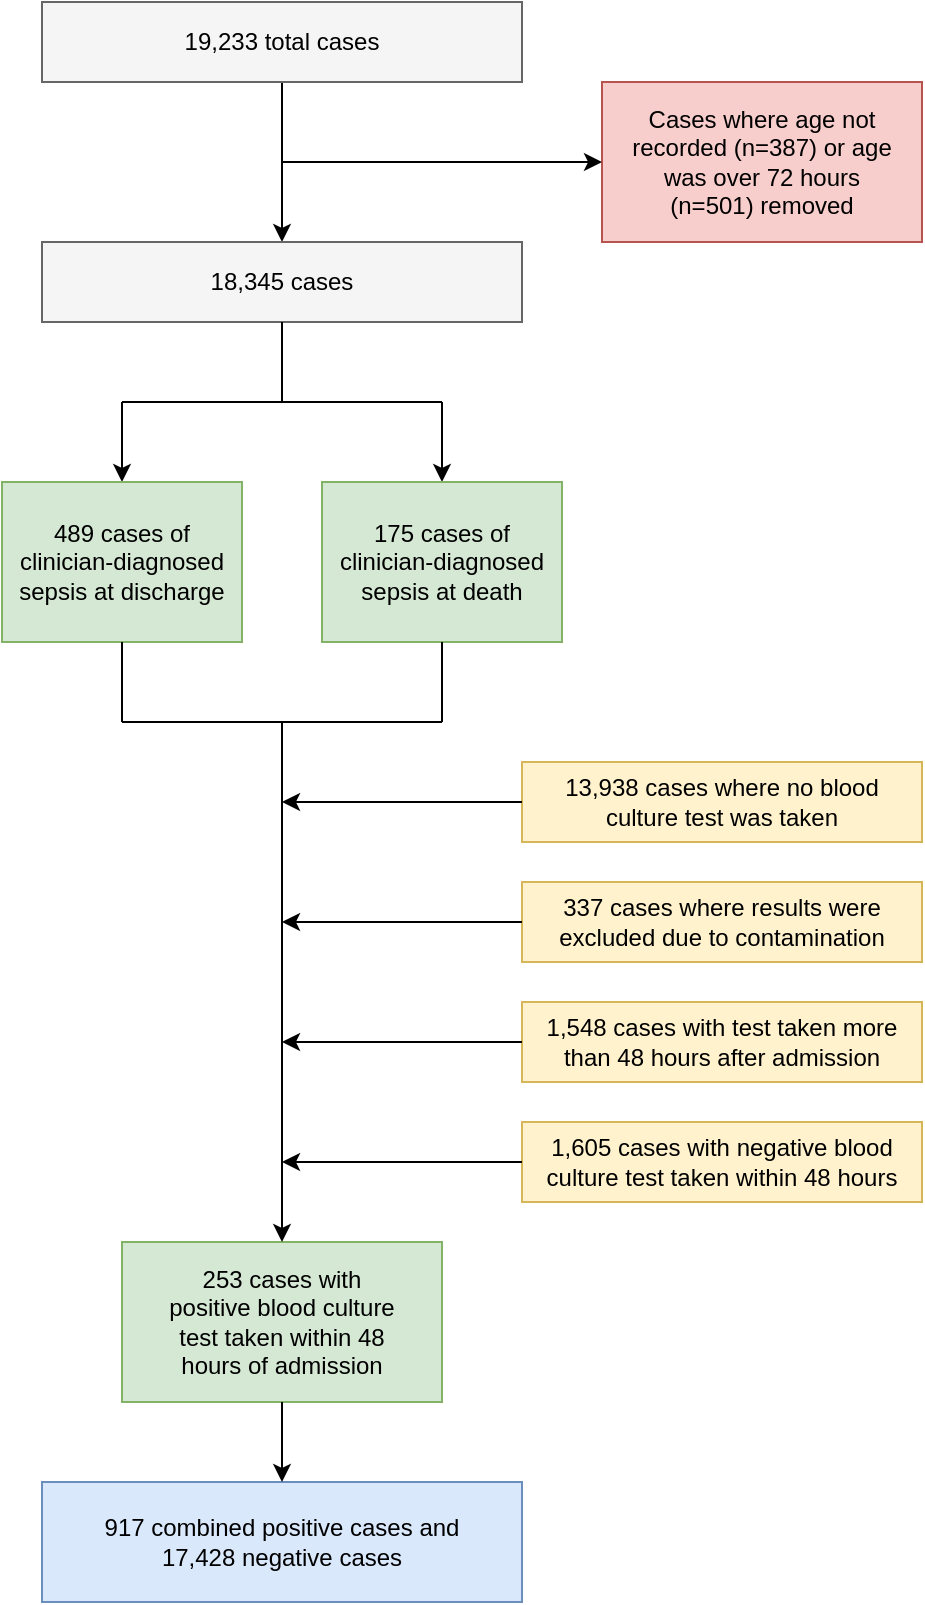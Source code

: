 <mxfile version="17.2.4" type="device"><diagram id="HDjAzGlvX64Gyf_cOViv" name="Page-1"><mxGraphModel dx="1106" dy="836" grid="1" gridSize="10" guides="1" tooltips="1" connect="1" arrows="1" fold="1" page="1" pageScale="1" pageWidth="827" pageHeight="1169" math="0" shadow="0"><root><mxCell id="0"/><mxCell id="1" parent="0"/><mxCell id="tHyEM9FsAU-EX_OosPq9-31" value="" style="rounded=0;whiteSpace=wrap;html=1;fillColor=#d5e8d4;strokeColor=#82b366;" vertex="1" parent="1"><mxGeometry x="120" y="700" width="160" height="80" as="geometry"/></mxCell><mxCell id="tHyEM9FsAU-EX_OosPq9-33" value="253 cases with positive blood culture test taken within 48 hours of admission" style="text;html=1;strokeColor=none;fillColor=none;align=center;verticalAlign=middle;whiteSpace=wrap;rounded=0;" vertex="1" parent="1"><mxGeometry x="140" y="700" width="120" height="80" as="geometry"/></mxCell><mxCell id="tHyEM9FsAU-EX_OosPq9-8" value="" style="edgeStyle=orthogonalEdgeStyle;rounded=0;orthogonalLoop=1;jettySize=auto;html=1;" edge="1" parent="1" source="tHyEM9FsAU-EX_OosPq9-1" target="tHyEM9FsAU-EX_OosPq9-6"><mxGeometry relative="1" as="geometry"/></mxCell><mxCell id="tHyEM9FsAU-EX_OosPq9-1" value="" style="rounded=0;whiteSpace=wrap;html=1;fillColor=#f5f5f5;fontColor=#333333;strokeColor=#666666;" vertex="1" parent="1"><mxGeometry x="80" y="80" width="240" height="40" as="geometry"/></mxCell><mxCell id="tHyEM9FsAU-EX_OosPq9-2" value="19,233 total cases" style="text;html=1;strokeColor=none;fillColor=none;align=center;verticalAlign=middle;whiteSpace=wrap;rounded=0;" vertex="1" parent="1"><mxGeometry x="140" y="85" width="120" height="30" as="geometry"/></mxCell><mxCell id="tHyEM9FsAU-EX_OosPq9-6" value="" style="rounded=0;whiteSpace=wrap;html=1;fillColor=#f5f5f5;fontColor=#333333;strokeColor=#666666;" vertex="1" parent="1"><mxGeometry x="80" y="200" width="240" height="40" as="geometry"/></mxCell><mxCell id="tHyEM9FsAU-EX_OosPq9-11" value="18,345 cases" style="text;html=1;strokeColor=none;fillColor=none;align=center;verticalAlign=middle;whiteSpace=wrap;rounded=0;" vertex="1" parent="1"><mxGeometry x="140" y="205" width="120" height="30" as="geometry"/></mxCell><mxCell id="tHyEM9FsAU-EX_OosPq9-12" value="" style="rounded=0;whiteSpace=wrap;html=1;fillColor=#f8cecc;strokeColor=#b85450;" vertex="1" parent="1"><mxGeometry x="360" y="120" width="160" height="80" as="geometry"/></mxCell><mxCell id="tHyEM9FsAU-EX_OosPq9-13" value="Cases where age not recorded (n=387) or age was over 72 hours (n=501) removed" style="text;html=1;strokeColor=none;fillColor=none;align=center;verticalAlign=middle;whiteSpace=wrap;rounded=0;" vertex="1" parent="1"><mxGeometry x="370" y="120" width="140" height="80" as="geometry"/></mxCell><mxCell id="tHyEM9FsAU-EX_OosPq9-14" value="" style="endArrow=classic;html=1;rounded=0;entryX=0;entryY=0.5;entryDx=0;entryDy=0;" edge="1" parent="1" target="tHyEM9FsAU-EX_OosPq9-12"><mxGeometry width="50" height="50" relative="1" as="geometry"><mxPoint x="200" y="160" as="sourcePoint"/><mxPoint x="200" y="160" as="targetPoint"/></mxGeometry></mxCell><mxCell id="tHyEM9FsAU-EX_OosPq9-16" value="" style="endArrow=none;html=1;rounded=0;exitX=0.5;exitY=1;exitDx=0;exitDy=0;" edge="1" parent="1" source="tHyEM9FsAU-EX_OosPq9-6"><mxGeometry width="50" height="50" relative="1" as="geometry"><mxPoint x="390" y="420" as="sourcePoint"/><mxPoint x="200" y="280" as="targetPoint"/></mxGeometry></mxCell><mxCell id="tHyEM9FsAU-EX_OosPq9-17" value="" style="endArrow=none;html=1;rounded=0;" edge="1" parent="1"><mxGeometry width="50" height="50" relative="1" as="geometry"><mxPoint x="120" y="280" as="sourcePoint"/><mxPoint x="280" y="280" as="targetPoint"/></mxGeometry></mxCell><mxCell id="tHyEM9FsAU-EX_OosPq9-18" value="" style="endArrow=classic;html=1;rounded=0;" edge="1" parent="1"><mxGeometry width="50" height="50" relative="1" as="geometry"><mxPoint x="120" y="280" as="sourcePoint"/><mxPoint x="120" y="320" as="targetPoint"/></mxGeometry></mxCell><mxCell id="tHyEM9FsAU-EX_OosPq9-19" value="" style="endArrow=classic;html=1;rounded=0;" edge="1" parent="1"><mxGeometry width="50" height="50" relative="1" as="geometry"><mxPoint x="280" y="280" as="sourcePoint"/><mxPoint x="280" y="320" as="targetPoint"/></mxGeometry></mxCell><mxCell id="tHyEM9FsAU-EX_OosPq9-20" value="" style="rounded=0;whiteSpace=wrap;html=1;fillColor=#d5e8d4;strokeColor=#82b366;" vertex="1" parent="1"><mxGeometry x="60" y="320" width="120" height="80" as="geometry"/></mxCell><mxCell id="tHyEM9FsAU-EX_OosPq9-21" value="" style="rounded=0;whiteSpace=wrap;html=1;fillColor=#d5e8d4;strokeColor=#82b366;" vertex="1" parent="1"><mxGeometry x="220" y="320" width="120" height="80" as="geometry"/></mxCell><mxCell id="tHyEM9FsAU-EX_OosPq9-23" value="489 cases of clinician-diagnosed sepsis at discharge" style="text;html=1;strokeColor=none;fillColor=none;align=center;verticalAlign=middle;whiteSpace=wrap;rounded=0;" vertex="1" parent="1"><mxGeometry x="60" y="320" width="120" height="80" as="geometry"/></mxCell><mxCell id="tHyEM9FsAU-EX_OosPq9-24" value="175 cases of clinician-diagnosed sepsis at death" style="text;html=1;strokeColor=none;fillColor=none;align=center;verticalAlign=middle;whiteSpace=wrap;rounded=0;" vertex="1" parent="1"><mxGeometry x="220" y="320" width="120" height="80" as="geometry"/></mxCell><mxCell id="tHyEM9FsAU-EX_OosPq9-25" value="" style="endArrow=none;html=1;rounded=0;exitX=0.5;exitY=1;exitDx=0;exitDy=0;" edge="1" parent="1" source="tHyEM9FsAU-EX_OosPq9-23"><mxGeometry width="50" height="50" relative="1" as="geometry"><mxPoint x="390" y="420" as="sourcePoint"/><mxPoint x="120" y="440" as="targetPoint"/></mxGeometry></mxCell><mxCell id="tHyEM9FsAU-EX_OosPq9-26" value="" style="endArrow=none;html=1;rounded=0;exitX=0.5;exitY=1;exitDx=0;exitDy=0;" edge="1" parent="1" source="tHyEM9FsAU-EX_OosPq9-24"><mxGeometry width="50" height="50" relative="1" as="geometry"><mxPoint x="390" y="420" as="sourcePoint"/><mxPoint x="280" y="440" as="targetPoint"/></mxGeometry></mxCell><mxCell id="tHyEM9FsAU-EX_OosPq9-27" value="" style="endArrow=none;html=1;rounded=0;" edge="1" parent="1"><mxGeometry width="50" height="50" relative="1" as="geometry"><mxPoint x="120" y="440" as="sourcePoint"/><mxPoint x="280" y="440" as="targetPoint"/></mxGeometry></mxCell><mxCell id="tHyEM9FsAU-EX_OosPq9-28" value="" style="endArrow=classic;html=1;rounded=0;entryX=0.5;entryY=0;entryDx=0;entryDy=0;" edge="1" parent="1" target="tHyEM9FsAU-EX_OosPq9-33"><mxGeometry width="50" height="50" relative="1" as="geometry"><mxPoint x="200" y="440" as="sourcePoint"/><mxPoint x="199.5" y="560" as="targetPoint"/></mxGeometry></mxCell><mxCell id="tHyEM9FsAU-EX_OosPq9-34" value="" style="rounded=0;whiteSpace=wrap;html=1;fillColor=#fff2cc;strokeColor=#d6b656;" vertex="1" parent="1"><mxGeometry x="320" y="460" width="200" height="40" as="geometry"/></mxCell><mxCell id="tHyEM9FsAU-EX_OosPq9-36" value="13,938 cases where no blood culture test was taken" style="text;html=1;strokeColor=none;fillColor=none;align=center;verticalAlign=middle;whiteSpace=wrap;rounded=0;" vertex="1" parent="1"><mxGeometry x="330" y="460" width="180" height="40" as="geometry"/></mxCell><mxCell id="tHyEM9FsAU-EX_OosPq9-38" value="" style="rounded=0;whiteSpace=wrap;html=1;fillColor=#fff2cc;strokeColor=#d6b656;" vertex="1" parent="1"><mxGeometry x="320" y="520" width="200" height="40" as="geometry"/></mxCell><mxCell id="tHyEM9FsAU-EX_OosPq9-39" value="337 cases where results were excluded due to contamination" style="text;html=1;strokeColor=none;fillColor=none;align=center;verticalAlign=middle;whiteSpace=wrap;rounded=0;" vertex="1" parent="1"><mxGeometry x="330" y="500" width="180" height="80" as="geometry"/></mxCell><mxCell id="tHyEM9FsAU-EX_OosPq9-42" value="" style="endArrow=classic;html=1;rounded=0;exitX=0;exitY=0.5;exitDx=0;exitDy=0;" edge="1" parent="1" source="tHyEM9FsAU-EX_OosPq9-34"><mxGeometry width="50" height="50" relative="1" as="geometry"><mxPoint x="390" y="420" as="sourcePoint"/><mxPoint x="200" y="480" as="targetPoint"/></mxGeometry></mxCell><mxCell id="tHyEM9FsAU-EX_OosPq9-43" value="" style="endArrow=classic;html=1;rounded=0;exitX=0;exitY=0.5;exitDx=0;exitDy=0;" edge="1" parent="1" source="tHyEM9FsAU-EX_OosPq9-38"><mxGeometry width="50" height="50" relative="1" as="geometry"><mxPoint x="390" y="420" as="sourcePoint"/><mxPoint x="200" y="540" as="targetPoint"/></mxGeometry></mxCell><mxCell id="tHyEM9FsAU-EX_OosPq9-44" value="" style="rounded=0;whiteSpace=wrap;html=1;fillColor=#dae8fc;strokeColor=#6c8ebf;" vertex="1" parent="1"><mxGeometry x="80" y="820" width="240" height="60" as="geometry"/></mxCell><mxCell id="tHyEM9FsAU-EX_OosPq9-45" value="917 combined positive cases and 17,428 negative cases" style="text;html=1;strokeColor=none;fillColor=none;align=center;verticalAlign=middle;whiteSpace=wrap;rounded=0;" vertex="1" parent="1"><mxGeometry x="100" y="835" width="200" height="30" as="geometry"/></mxCell><mxCell id="tHyEM9FsAU-EX_OosPq9-46" value="" style="endArrow=classic;html=1;rounded=0;exitX=0.5;exitY=1;exitDx=0;exitDy=0;entryX=0.5;entryY=0;entryDx=0;entryDy=0;" edge="1" parent="1" source="tHyEM9FsAU-EX_OosPq9-33" target="tHyEM9FsAU-EX_OosPq9-44"><mxGeometry width="50" height="50" relative="1" as="geometry"><mxPoint x="390" y="420" as="sourcePoint"/><mxPoint x="440" y="370" as="targetPoint"/></mxGeometry></mxCell><mxCell id="tHyEM9FsAU-EX_OosPq9-47" value="" style="rounded=0;whiteSpace=wrap;html=1;fillColor=#fff2cc;strokeColor=#d6b656;" vertex="1" parent="1"><mxGeometry x="320" y="580" width="200" height="40" as="geometry"/></mxCell><mxCell id="tHyEM9FsAU-EX_OosPq9-48" value="" style="rounded=0;whiteSpace=wrap;html=1;fillColor=#fff2cc;strokeColor=#d6b656;" vertex="1" parent="1"><mxGeometry x="320" y="640" width="200" height="40" as="geometry"/></mxCell><mxCell id="tHyEM9FsAU-EX_OosPq9-49" value="1,548 cases with test taken more than 48 hours after admission" style="text;html=1;strokeColor=none;fillColor=none;align=center;verticalAlign=middle;whiteSpace=wrap;rounded=0;" vertex="1" parent="1"><mxGeometry x="330" y="580" width="180" height="40" as="geometry"/></mxCell><mxCell id="tHyEM9FsAU-EX_OosPq9-50" value="1,605 cases with negative blood culture test taken within 48 hours" style="text;html=1;strokeColor=none;fillColor=none;align=center;verticalAlign=middle;whiteSpace=wrap;rounded=0;" vertex="1" parent="1"><mxGeometry x="330" y="640" width="180" height="40" as="geometry"/></mxCell><mxCell id="tHyEM9FsAU-EX_OosPq9-51" value="" style="endArrow=classic;html=1;rounded=0;exitX=0;exitY=0.5;exitDx=0;exitDy=0;" edge="1" parent="1"><mxGeometry width="50" height="50" relative="1" as="geometry"><mxPoint x="320" y="600" as="sourcePoint"/><mxPoint x="200" y="600" as="targetPoint"/></mxGeometry></mxCell><mxCell id="tHyEM9FsAU-EX_OosPq9-52" value="" style="endArrow=classic;html=1;rounded=0;exitX=0;exitY=0.5;exitDx=0;exitDy=0;" edge="1" parent="1"><mxGeometry width="50" height="50" relative="1" as="geometry"><mxPoint x="320" y="660" as="sourcePoint"/><mxPoint x="200" y="660" as="targetPoint"/></mxGeometry></mxCell></root></mxGraphModel></diagram></mxfile>